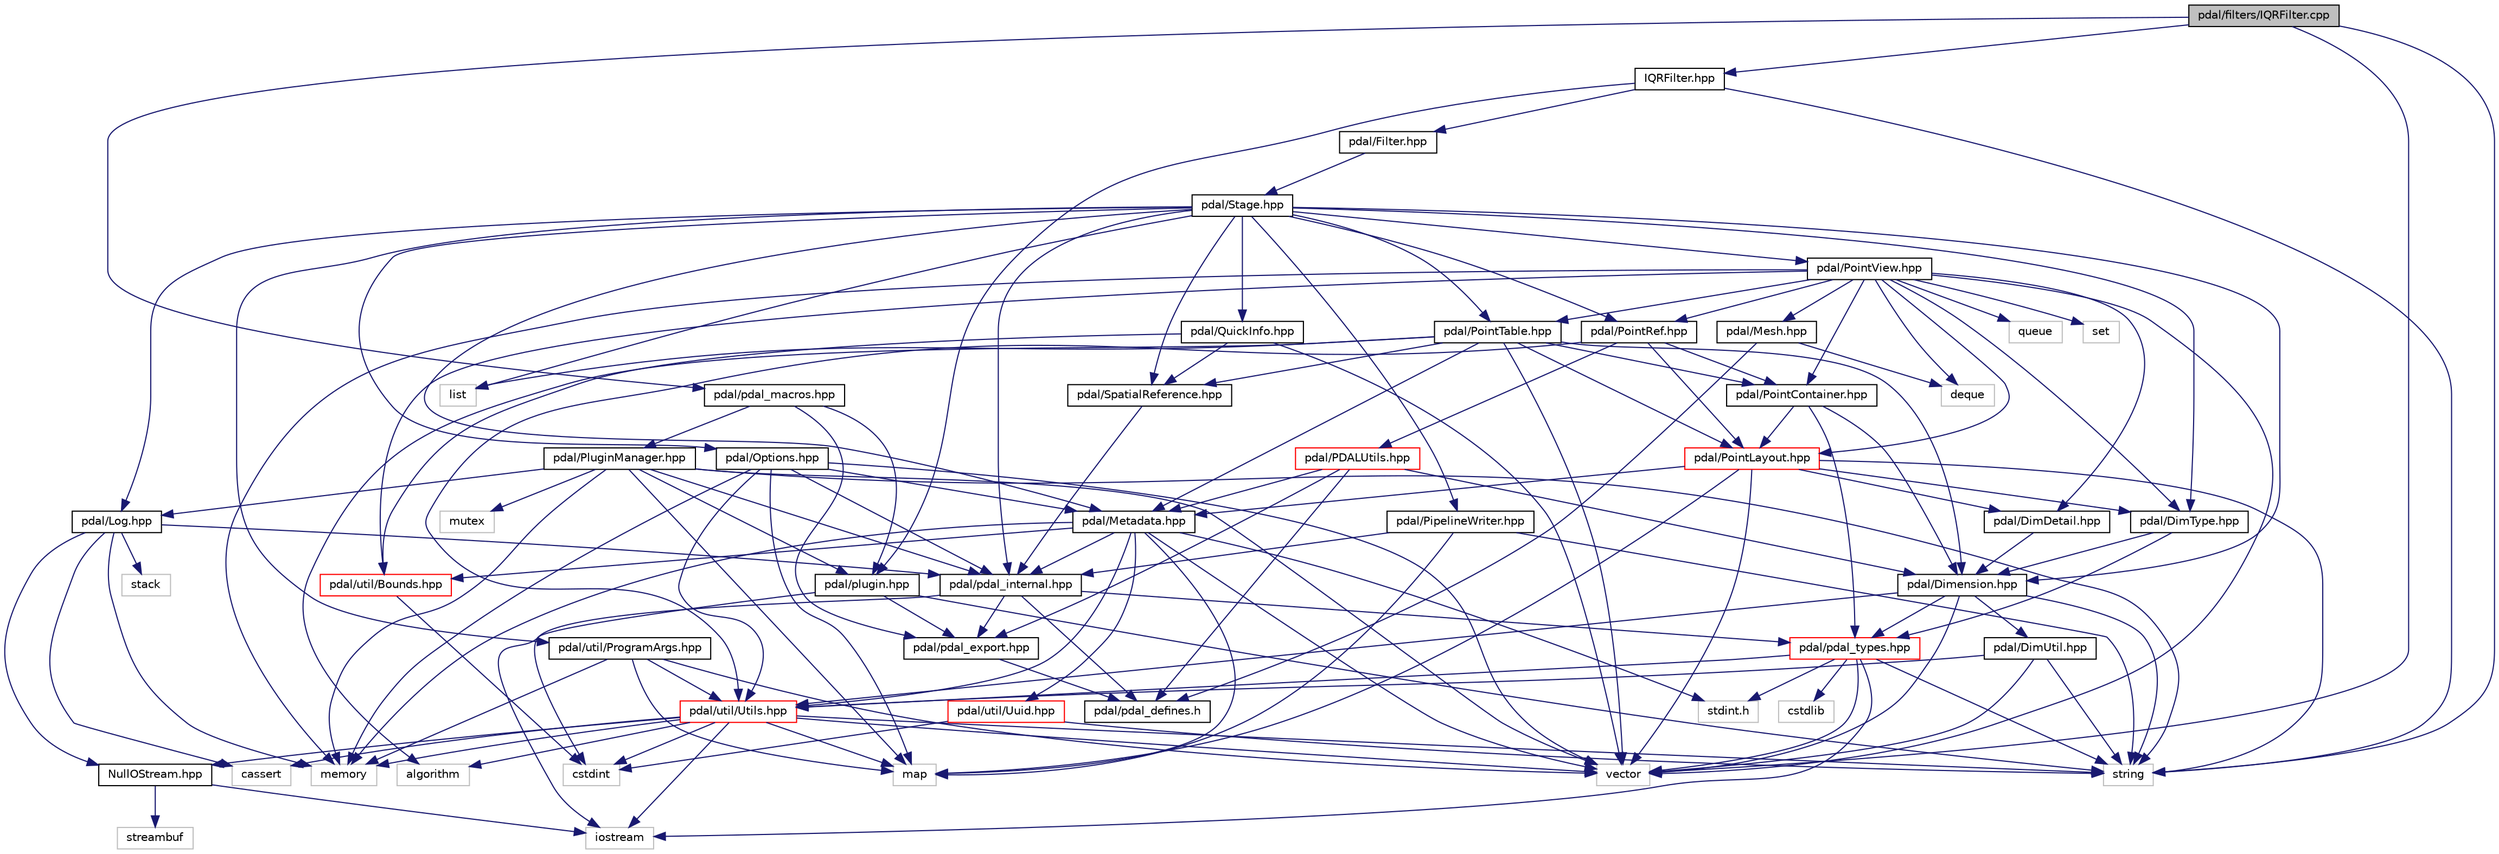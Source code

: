 digraph "pdal/filters/IQRFilter.cpp"
{
  edge [fontname="Helvetica",fontsize="10",labelfontname="Helvetica",labelfontsize="10"];
  node [fontname="Helvetica",fontsize="10",shape=record];
  Node1 [label="pdal/filters/IQRFilter.cpp",height=0.2,width=0.4,color="black", fillcolor="grey75", style="filled", fontcolor="black"];
  Node1 -> Node2 [color="midnightblue",fontsize="10",style="solid",fontname="Helvetica"];
  Node2 [label="IQRFilter.hpp",height=0.2,width=0.4,color="black", fillcolor="white", style="filled",URL="$IQRFilter_8hpp.html"];
  Node2 -> Node3 [color="midnightblue",fontsize="10",style="solid",fontname="Helvetica"];
  Node3 [label="pdal/Filter.hpp",height=0.2,width=0.4,color="black", fillcolor="white", style="filled",URL="$Filter_8hpp.html"];
  Node3 -> Node4 [color="midnightblue",fontsize="10",style="solid",fontname="Helvetica"];
  Node4 [label="pdal/Stage.hpp",height=0.2,width=0.4,color="black", fillcolor="white", style="filled",URL="$Stage_8hpp.html"];
  Node4 -> Node5 [color="midnightblue",fontsize="10",style="solid",fontname="Helvetica"];
  Node5 [label="list",height=0.2,width=0.4,color="grey75", fillcolor="white", style="filled"];
  Node4 -> Node6 [color="midnightblue",fontsize="10",style="solid",fontname="Helvetica"];
  Node6 [label="pdal/pdal_internal.hpp",height=0.2,width=0.4,color="black", fillcolor="white", style="filled",URL="$pdal__internal_8hpp.html"];
  Node6 -> Node7 [color="midnightblue",fontsize="10",style="solid",fontname="Helvetica"];
  Node7 [label="iostream",height=0.2,width=0.4,color="grey75", fillcolor="white", style="filled"];
  Node6 -> Node8 [color="midnightblue",fontsize="10",style="solid",fontname="Helvetica"];
  Node8 [label="pdal/pdal_export.hpp",height=0.2,width=0.4,color="black", fillcolor="white", style="filled",URL="$pdal__export_8hpp.html"];
  Node8 -> Node9 [color="midnightblue",fontsize="10",style="solid",fontname="Helvetica"];
  Node9 [label="pdal/pdal_defines.h",height=0.2,width=0.4,color="black", fillcolor="white", style="filled",URL="$pdal__defines_8h.html"];
  Node6 -> Node9 [color="midnightblue",fontsize="10",style="solid",fontname="Helvetica"];
  Node6 -> Node10 [color="midnightblue",fontsize="10",style="solid",fontname="Helvetica"];
  Node10 [label="pdal/pdal_types.hpp",height=0.2,width=0.4,color="red", fillcolor="white", style="filled",URL="$pdal__types_8hpp.html"];
  Node10 -> Node11 [color="midnightblue",fontsize="10",style="solid",fontname="Helvetica"];
  Node11 [label="stdint.h",height=0.2,width=0.4,color="grey75", fillcolor="white", style="filled"];
  Node10 -> Node12 [color="midnightblue",fontsize="10",style="solid",fontname="Helvetica"];
  Node12 [label="cstdlib",height=0.2,width=0.4,color="grey75", fillcolor="white", style="filled"];
  Node10 -> Node13 [color="midnightblue",fontsize="10",style="solid",fontname="Helvetica"];
  Node13 [label="string",height=0.2,width=0.4,color="grey75", fillcolor="white", style="filled"];
  Node10 -> Node14 [color="midnightblue",fontsize="10",style="solid",fontname="Helvetica"];
  Node14 [label="vector",height=0.2,width=0.4,color="grey75", fillcolor="white", style="filled"];
  Node10 -> Node7 [color="midnightblue",fontsize="10",style="solid",fontname="Helvetica"];
  Node10 -> Node15 [color="midnightblue",fontsize="10",style="solid",fontname="Helvetica"];
  Node15 [label="pdal/util/Utils.hpp",height=0.2,width=0.4,color="red", fillcolor="white", style="filled",URL="$Utils_8hpp.html"];
  Node15 -> Node16 [color="midnightblue",fontsize="10",style="solid",fontname="Helvetica"];
  Node16 [label="algorithm",height=0.2,width=0.4,color="grey75", fillcolor="white", style="filled"];
  Node15 -> Node17 [color="midnightblue",fontsize="10",style="solid",fontname="Helvetica"];
  Node17 [label="cassert",height=0.2,width=0.4,color="grey75", fillcolor="white", style="filled"];
  Node15 -> Node18 [color="midnightblue",fontsize="10",style="solid",fontname="Helvetica"];
  Node18 [label="cstdint",height=0.2,width=0.4,color="grey75", fillcolor="white", style="filled"];
  Node15 -> Node19 [color="midnightblue",fontsize="10",style="solid",fontname="Helvetica"];
  Node19 [label="map",height=0.2,width=0.4,color="grey75", fillcolor="white", style="filled"];
  Node15 -> Node20 [color="midnightblue",fontsize="10",style="solid",fontname="Helvetica"];
  Node20 [label="memory",height=0.2,width=0.4,color="grey75", fillcolor="white", style="filled"];
  Node15 -> Node13 [color="midnightblue",fontsize="10",style="solid",fontname="Helvetica"];
  Node15 -> Node14 [color="midnightblue",fontsize="10",style="solid",fontname="Helvetica"];
  Node15 -> Node7 [color="midnightblue",fontsize="10",style="solid",fontname="Helvetica"];
  Node15 -> Node21 [color="midnightblue",fontsize="10",style="solid",fontname="Helvetica"];
  Node21 [label="NullOStream.hpp",height=0.2,width=0.4,color="black", fillcolor="white", style="filled",URL="$NullOStream_8hpp.html"];
  Node21 -> Node7 [color="midnightblue",fontsize="10",style="solid",fontname="Helvetica"];
  Node21 -> Node22 [color="midnightblue",fontsize="10",style="solid",fontname="Helvetica"];
  Node22 [label="streambuf",height=0.2,width=0.4,color="grey75", fillcolor="white", style="filled"];
  Node4 -> Node23 [color="midnightblue",fontsize="10",style="solid",fontname="Helvetica"];
  Node23 [label="pdal/Dimension.hpp",height=0.2,width=0.4,color="black", fillcolor="white", style="filled",URL="$Dimension_8hpp.html"];
  Node23 -> Node13 [color="midnightblue",fontsize="10",style="solid",fontname="Helvetica"];
  Node23 -> Node14 [color="midnightblue",fontsize="10",style="solid",fontname="Helvetica"];
  Node23 -> Node24 [color="midnightblue",fontsize="10",style="solid",fontname="Helvetica"];
  Node24 [label="pdal/DimUtil.hpp",height=0.2,width=0.4,color="black", fillcolor="white", style="filled",URL="$DimUtil_8hpp.html"];
  Node24 -> Node13 [color="midnightblue",fontsize="10",style="solid",fontname="Helvetica"];
  Node24 -> Node14 [color="midnightblue",fontsize="10",style="solid",fontname="Helvetica"];
  Node24 -> Node15 [color="midnightblue",fontsize="10",style="solid",fontname="Helvetica"];
  Node23 -> Node10 [color="midnightblue",fontsize="10",style="solid",fontname="Helvetica"];
  Node23 -> Node15 [color="midnightblue",fontsize="10",style="solid",fontname="Helvetica"];
  Node4 -> Node25 [color="midnightblue",fontsize="10",style="solid",fontname="Helvetica"];
  Node25 [label="pdal/DimType.hpp",height=0.2,width=0.4,color="black", fillcolor="white", style="filled",URL="$DimType_8hpp.html"];
  Node25 -> Node23 [color="midnightblue",fontsize="10",style="solid",fontname="Helvetica"];
  Node25 -> Node10 [color="midnightblue",fontsize="10",style="solid",fontname="Helvetica"];
  Node4 -> Node26 [color="midnightblue",fontsize="10",style="solid",fontname="Helvetica"];
  Node26 [label="pdal/Log.hpp",height=0.2,width=0.4,color="black", fillcolor="white", style="filled",URL="$Log_8hpp.html"];
  Node26 -> Node17 [color="midnightblue",fontsize="10",style="solid",fontname="Helvetica"];
  Node26 -> Node20 [color="midnightblue",fontsize="10",style="solid",fontname="Helvetica"];
  Node26 -> Node27 [color="midnightblue",fontsize="10",style="solid",fontname="Helvetica"];
  Node27 [label="stack",height=0.2,width=0.4,color="grey75", fillcolor="white", style="filled"];
  Node26 -> Node6 [color="midnightblue",fontsize="10",style="solid",fontname="Helvetica"];
  Node26 -> Node21 [color="midnightblue",fontsize="10",style="solid",fontname="Helvetica"];
  Node4 -> Node28 [color="midnightblue",fontsize="10",style="solid",fontname="Helvetica"];
  Node28 [label="pdal/Metadata.hpp",height=0.2,width=0.4,color="black", fillcolor="white", style="filled",URL="$Metadata_8hpp.html"];
  Node28 -> Node6 [color="midnightblue",fontsize="10",style="solid",fontname="Helvetica"];
  Node28 -> Node29 [color="midnightblue",fontsize="10",style="solid",fontname="Helvetica"];
  Node29 [label="pdal/util/Bounds.hpp",height=0.2,width=0.4,color="red", fillcolor="white", style="filled",URL="$Bounds_8hpp.html"];
  Node29 -> Node18 [color="midnightblue",fontsize="10",style="solid",fontname="Helvetica"];
  Node28 -> Node15 [color="midnightblue",fontsize="10",style="solid",fontname="Helvetica"];
  Node28 -> Node30 [color="midnightblue",fontsize="10",style="solid",fontname="Helvetica"];
  Node30 [label="pdal/util/Uuid.hpp",height=0.2,width=0.4,color="red", fillcolor="white", style="filled",URL="$Uuid_8hpp.html"];
  Node30 -> Node18 [color="midnightblue",fontsize="10",style="solid",fontname="Helvetica"];
  Node30 -> Node13 [color="midnightblue",fontsize="10",style="solid",fontname="Helvetica"];
  Node28 -> Node19 [color="midnightblue",fontsize="10",style="solid",fontname="Helvetica"];
  Node28 -> Node20 [color="midnightblue",fontsize="10",style="solid",fontname="Helvetica"];
  Node28 -> Node14 [color="midnightblue",fontsize="10",style="solid",fontname="Helvetica"];
  Node28 -> Node11 [color="midnightblue",fontsize="10",style="solid",fontname="Helvetica"];
  Node4 -> Node31 [color="midnightblue",fontsize="10",style="solid",fontname="Helvetica"];
  Node31 [label="pdal/Options.hpp",height=0.2,width=0.4,color="black", fillcolor="white", style="filled",URL="$Options_8hpp.html"];
  Node31 -> Node6 [color="midnightblue",fontsize="10",style="solid",fontname="Helvetica"];
  Node31 -> Node28 [color="midnightblue",fontsize="10",style="solid",fontname="Helvetica"];
  Node31 -> Node15 [color="midnightblue",fontsize="10",style="solid",fontname="Helvetica"];
  Node31 -> Node19 [color="midnightblue",fontsize="10",style="solid",fontname="Helvetica"];
  Node31 -> Node20 [color="midnightblue",fontsize="10",style="solid",fontname="Helvetica"];
  Node31 -> Node14 [color="midnightblue",fontsize="10",style="solid",fontname="Helvetica"];
  Node4 -> Node32 [color="midnightblue",fontsize="10",style="solid",fontname="Helvetica"];
  Node32 [label="pdal/PipelineWriter.hpp",height=0.2,width=0.4,color="black", fillcolor="white", style="filled",URL="$PipelineWriter_8hpp.html"];
  Node32 -> Node6 [color="midnightblue",fontsize="10",style="solid",fontname="Helvetica"];
  Node32 -> Node19 [color="midnightblue",fontsize="10",style="solid",fontname="Helvetica"];
  Node32 -> Node13 [color="midnightblue",fontsize="10",style="solid",fontname="Helvetica"];
  Node4 -> Node33 [color="midnightblue",fontsize="10",style="solid",fontname="Helvetica"];
  Node33 [label="pdal/PointTable.hpp",height=0.2,width=0.4,color="black", fillcolor="white", style="filled",URL="$PointTable_8hpp.html"];
  Node33 -> Node16 [color="midnightblue",fontsize="10",style="solid",fontname="Helvetica"];
  Node33 -> Node5 [color="midnightblue",fontsize="10",style="solid",fontname="Helvetica"];
  Node33 -> Node14 [color="midnightblue",fontsize="10",style="solid",fontname="Helvetica"];
  Node33 -> Node34 [color="midnightblue",fontsize="10",style="solid",fontname="Helvetica"];
  Node34 [label="pdal/SpatialReference.hpp",height=0.2,width=0.4,color="black", fillcolor="white", style="filled",URL="$SpatialReference_8hpp.html"];
  Node34 -> Node6 [color="midnightblue",fontsize="10",style="solid",fontname="Helvetica"];
  Node33 -> Node23 [color="midnightblue",fontsize="10",style="solid",fontname="Helvetica"];
  Node33 -> Node35 [color="midnightblue",fontsize="10",style="solid",fontname="Helvetica"];
  Node35 [label="pdal/PointContainer.hpp",height=0.2,width=0.4,color="black", fillcolor="white", style="filled",URL="$PointContainer_8hpp.html"];
  Node35 -> Node10 [color="midnightblue",fontsize="10",style="solid",fontname="Helvetica"];
  Node35 -> Node23 [color="midnightblue",fontsize="10",style="solid",fontname="Helvetica"];
  Node35 -> Node36 [color="midnightblue",fontsize="10",style="solid",fontname="Helvetica"];
  Node36 [label="pdal/PointLayout.hpp",height=0.2,width=0.4,color="red", fillcolor="white", style="filled",URL="$PointLayout_8hpp.html"];
  Node36 -> Node19 [color="midnightblue",fontsize="10",style="solid",fontname="Helvetica"];
  Node36 -> Node13 [color="midnightblue",fontsize="10",style="solid",fontname="Helvetica"];
  Node36 -> Node14 [color="midnightblue",fontsize="10",style="solid",fontname="Helvetica"];
  Node36 -> Node37 [color="midnightblue",fontsize="10",style="solid",fontname="Helvetica"];
  Node37 [label="pdal/DimDetail.hpp",height=0.2,width=0.4,color="black", fillcolor="white", style="filled",URL="$DimDetail_8hpp.html"];
  Node37 -> Node23 [color="midnightblue",fontsize="10",style="solid",fontname="Helvetica"];
  Node36 -> Node25 [color="midnightblue",fontsize="10",style="solid",fontname="Helvetica"];
  Node36 -> Node28 [color="midnightblue",fontsize="10",style="solid",fontname="Helvetica"];
  Node33 -> Node36 [color="midnightblue",fontsize="10",style="solid",fontname="Helvetica"];
  Node33 -> Node28 [color="midnightblue",fontsize="10",style="solid",fontname="Helvetica"];
  Node4 -> Node38 [color="midnightblue",fontsize="10",style="solid",fontname="Helvetica"];
  Node38 [label="pdal/PointRef.hpp",height=0.2,width=0.4,color="black", fillcolor="white", style="filled",URL="$PointRef_8hpp.html"];
  Node38 -> Node39 [color="midnightblue",fontsize="10",style="solid",fontname="Helvetica"];
  Node39 [label="pdal/PDALUtils.hpp",height=0.2,width=0.4,color="red", fillcolor="white", style="filled",URL="$PDALUtils_8hpp.html"];
  Node39 -> Node28 [color="midnightblue",fontsize="10",style="solid",fontname="Helvetica"];
  Node39 -> Node23 [color="midnightblue",fontsize="10",style="solid",fontname="Helvetica"];
  Node39 -> Node9 [color="midnightblue",fontsize="10",style="solid",fontname="Helvetica"];
  Node39 -> Node8 [color="midnightblue",fontsize="10",style="solid",fontname="Helvetica"];
  Node38 -> Node35 [color="midnightblue",fontsize="10",style="solid",fontname="Helvetica"];
  Node38 -> Node36 [color="midnightblue",fontsize="10",style="solid",fontname="Helvetica"];
  Node38 -> Node15 [color="midnightblue",fontsize="10",style="solid",fontname="Helvetica"];
  Node4 -> Node40 [color="midnightblue",fontsize="10",style="solid",fontname="Helvetica"];
  Node40 [label="pdal/PointView.hpp",height=0.2,width=0.4,color="black", fillcolor="white", style="filled",URL="$PointView_8hpp.html"];
  Node40 -> Node37 [color="midnightblue",fontsize="10",style="solid",fontname="Helvetica"];
  Node40 -> Node25 [color="midnightblue",fontsize="10",style="solid",fontname="Helvetica"];
  Node40 -> Node41 [color="midnightblue",fontsize="10",style="solid",fontname="Helvetica"];
  Node41 [label="pdal/Mesh.hpp",height=0.2,width=0.4,color="black", fillcolor="white", style="filled",URL="$Mesh_8hpp.html"];
  Node41 -> Node42 [color="midnightblue",fontsize="10",style="solid",fontname="Helvetica"];
  Node42 [label="deque",height=0.2,width=0.4,color="grey75", fillcolor="white", style="filled"];
  Node41 -> Node9 [color="midnightblue",fontsize="10",style="solid",fontname="Helvetica"];
  Node40 -> Node35 [color="midnightblue",fontsize="10",style="solid",fontname="Helvetica"];
  Node40 -> Node36 [color="midnightblue",fontsize="10",style="solid",fontname="Helvetica"];
  Node40 -> Node38 [color="midnightblue",fontsize="10",style="solid",fontname="Helvetica"];
  Node40 -> Node33 [color="midnightblue",fontsize="10",style="solid",fontname="Helvetica"];
  Node40 -> Node29 [color="midnightblue",fontsize="10",style="solid",fontname="Helvetica"];
  Node40 -> Node20 [color="midnightblue",fontsize="10",style="solid",fontname="Helvetica"];
  Node40 -> Node43 [color="midnightblue",fontsize="10",style="solid",fontname="Helvetica"];
  Node43 [label="queue",height=0.2,width=0.4,color="grey75", fillcolor="white", style="filled"];
  Node40 -> Node44 [color="midnightblue",fontsize="10",style="solid",fontname="Helvetica"];
  Node44 [label="set",height=0.2,width=0.4,color="grey75", fillcolor="white", style="filled"];
  Node40 -> Node14 [color="midnightblue",fontsize="10",style="solid",fontname="Helvetica"];
  Node40 -> Node42 [color="midnightblue",fontsize="10",style="solid",fontname="Helvetica"];
  Node4 -> Node45 [color="midnightblue",fontsize="10",style="solid",fontname="Helvetica"];
  Node45 [label="pdal/QuickInfo.hpp",height=0.2,width=0.4,color="black", fillcolor="white", style="filled",URL="$QuickInfo_8hpp.html"];
  Node45 -> Node14 [color="midnightblue",fontsize="10",style="solid",fontname="Helvetica"];
  Node45 -> Node29 [color="midnightblue",fontsize="10",style="solid",fontname="Helvetica"];
  Node45 -> Node34 [color="midnightblue",fontsize="10",style="solid",fontname="Helvetica"];
  Node4 -> Node34 [color="midnightblue",fontsize="10",style="solid",fontname="Helvetica"];
  Node4 -> Node46 [color="midnightblue",fontsize="10",style="solid",fontname="Helvetica"];
  Node46 [label="pdal/util/ProgramArgs.hpp",height=0.2,width=0.4,color="black", fillcolor="white", style="filled",URL="$ProgramArgs_8hpp.html"];
  Node46 -> Node19 [color="midnightblue",fontsize="10",style="solid",fontname="Helvetica"];
  Node46 -> Node20 [color="midnightblue",fontsize="10",style="solid",fontname="Helvetica"];
  Node46 -> Node14 [color="midnightblue",fontsize="10",style="solid",fontname="Helvetica"];
  Node46 -> Node15 [color="midnightblue",fontsize="10",style="solid",fontname="Helvetica"];
  Node2 -> Node47 [color="midnightblue",fontsize="10",style="solid",fontname="Helvetica"];
  Node47 [label="pdal/plugin.hpp",height=0.2,width=0.4,color="black", fillcolor="white", style="filled",URL="$plugin_8hpp.html"];
  Node47 -> Node13 [color="midnightblue",fontsize="10",style="solid",fontname="Helvetica"];
  Node47 -> Node8 [color="midnightblue",fontsize="10",style="solid",fontname="Helvetica"];
  Node47 -> Node18 [color="midnightblue",fontsize="10",style="solid",fontname="Helvetica"];
  Node2 -> Node13 [color="midnightblue",fontsize="10",style="solid",fontname="Helvetica"];
  Node1 -> Node48 [color="midnightblue",fontsize="10",style="solid",fontname="Helvetica"];
  Node48 [label="pdal/pdal_macros.hpp",height=0.2,width=0.4,color="black", fillcolor="white", style="filled",URL="$pdal__macros_8hpp.html"];
  Node48 -> Node8 [color="midnightblue",fontsize="10",style="solid",fontname="Helvetica"];
  Node48 -> Node47 [color="midnightblue",fontsize="10",style="solid",fontname="Helvetica"];
  Node48 -> Node49 [color="midnightblue",fontsize="10",style="solid",fontname="Helvetica"];
  Node49 [label="pdal/PluginManager.hpp",height=0.2,width=0.4,color="black", fillcolor="white", style="filled",URL="$PluginManager_8hpp.html"];
  Node49 -> Node26 [color="midnightblue",fontsize="10",style="solid",fontname="Helvetica"];
  Node49 -> Node6 [color="midnightblue",fontsize="10",style="solid",fontname="Helvetica"];
  Node49 -> Node47 [color="midnightblue",fontsize="10",style="solid",fontname="Helvetica"];
  Node49 -> Node19 [color="midnightblue",fontsize="10",style="solid",fontname="Helvetica"];
  Node49 -> Node20 [color="midnightblue",fontsize="10",style="solid",fontname="Helvetica"];
  Node49 -> Node50 [color="midnightblue",fontsize="10",style="solid",fontname="Helvetica"];
  Node50 [label="mutex",height=0.2,width=0.4,color="grey75", fillcolor="white", style="filled"];
  Node49 -> Node13 [color="midnightblue",fontsize="10",style="solid",fontname="Helvetica"];
  Node49 -> Node14 [color="midnightblue",fontsize="10",style="solid",fontname="Helvetica"];
  Node1 -> Node13 [color="midnightblue",fontsize="10",style="solid",fontname="Helvetica"];
  Node1 -> Node14 [color="midnightblue",fontsize="10",style="solid",fontname="Helvetica"];
}
